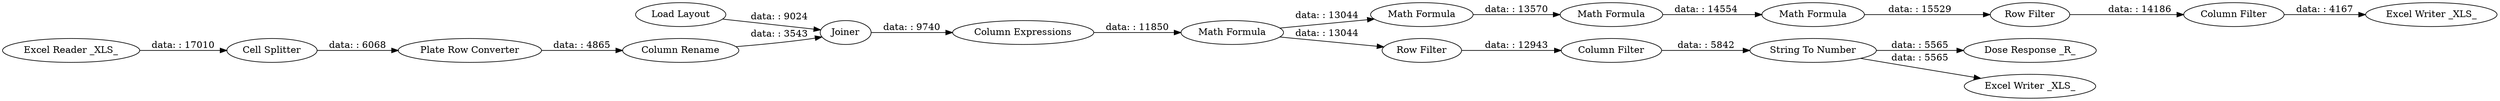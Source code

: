 digraph {
	"6142688437323703676_25" [label="Math Formula"]
	"6142688437323703676_2" [label="Load Layout"]
	"6142688437323703676_26" [label="Math Formula"]
	"6142688437323703676_28" [label="Column Filter"]
	"6142688437323703676_27" [label="Math Formula"]
	"6142688437323703676_20" [label="Excel Reader _XLS_"]
	"6142688437323703676_14" [label="Column Expressions"]
	"6142688437323703676_15" [label="Math Formula"]
	"6142688437323703676_22" [label="Column Filter"]
	"6142688437323703676_17" [label="String To Number"]
	"6142688437323703676_9" [label="Cell Splitter"]
	"6142688437323703676_10" [label="Plate Row Converter"]
	"6142688437323703676_12" [label=Joiner]
	"6142688437323703676_29" [label="Excel Writer _XLS_"]
	"6142688437323703676_11" [label="Column Rename"]
	"6142688437323703676_24" [label="Row Filter"]
	"6142688437323703676_16" [label="Dose Response _R_"]
	"6142688437323703676_18" [label="Row Filter"]
	"6142688437323703676_21" [label="Excel Writer _XLS_"]
	"6142688437323703676_17" -> "6142688437323703676_21" [label="data: : 5565"]
	"6142688437323703676_26" -> "6142688437323703676_24" [label="data: : 15529"]
	"6142688437323703676_27" -> "6142688437323703676_26" [label="data: : 14554"]
	"6142688437323703676_20" -> "6142688437323703676_9" [label="data: : 17010"]
	"6142688437323703676_11" -> "6142688437323703676_12" [label="data: : 3543"]
	"6142688437323703676_18" -> "6142688437323703676_22" [label="data: : 12943"]
	"6142688437323703676_9" -> "6142688437323703676_10" [label="data: : 6068"]
	"6142688437323703676_25" -> "6142688437323703676_27" [label="data: : 13570"]
	"6142688437323703676_22" -> "6142688437323703676_17" [label="data: : 5842"]
	"6142688437323703676_10" -> "6142688437323703676_11" [label="data: : 4865"]
	"6142688437323703676_12" -> "6142688437323703676_14" [label="data: : 9740"]
	"6142688437323703676_14" -> "6142688437323703676_15" [label="data: : 11850"]
	"6142688437323703676_2" -> "6142688437323703676_12" [label="data: : 9024"]
	"6142688437323703676_15" -> "6142688437323703676_25" [label="data: : 13044"]
	"6142688437323703676_24" -> "6142688437323703676_28" [label="data: : 14186"]
	"6142688437323703676_15" -> "6142688437323703676_18" [label="data: : 13044"]
	"6142688437323703676_17" -> "6142688437323703676_16" [label="data: : 5565"]
	"6142688437323703676_28" -> "6142688437323703676_29" [label="data: : 4167"]
	rankdir=LR
}
